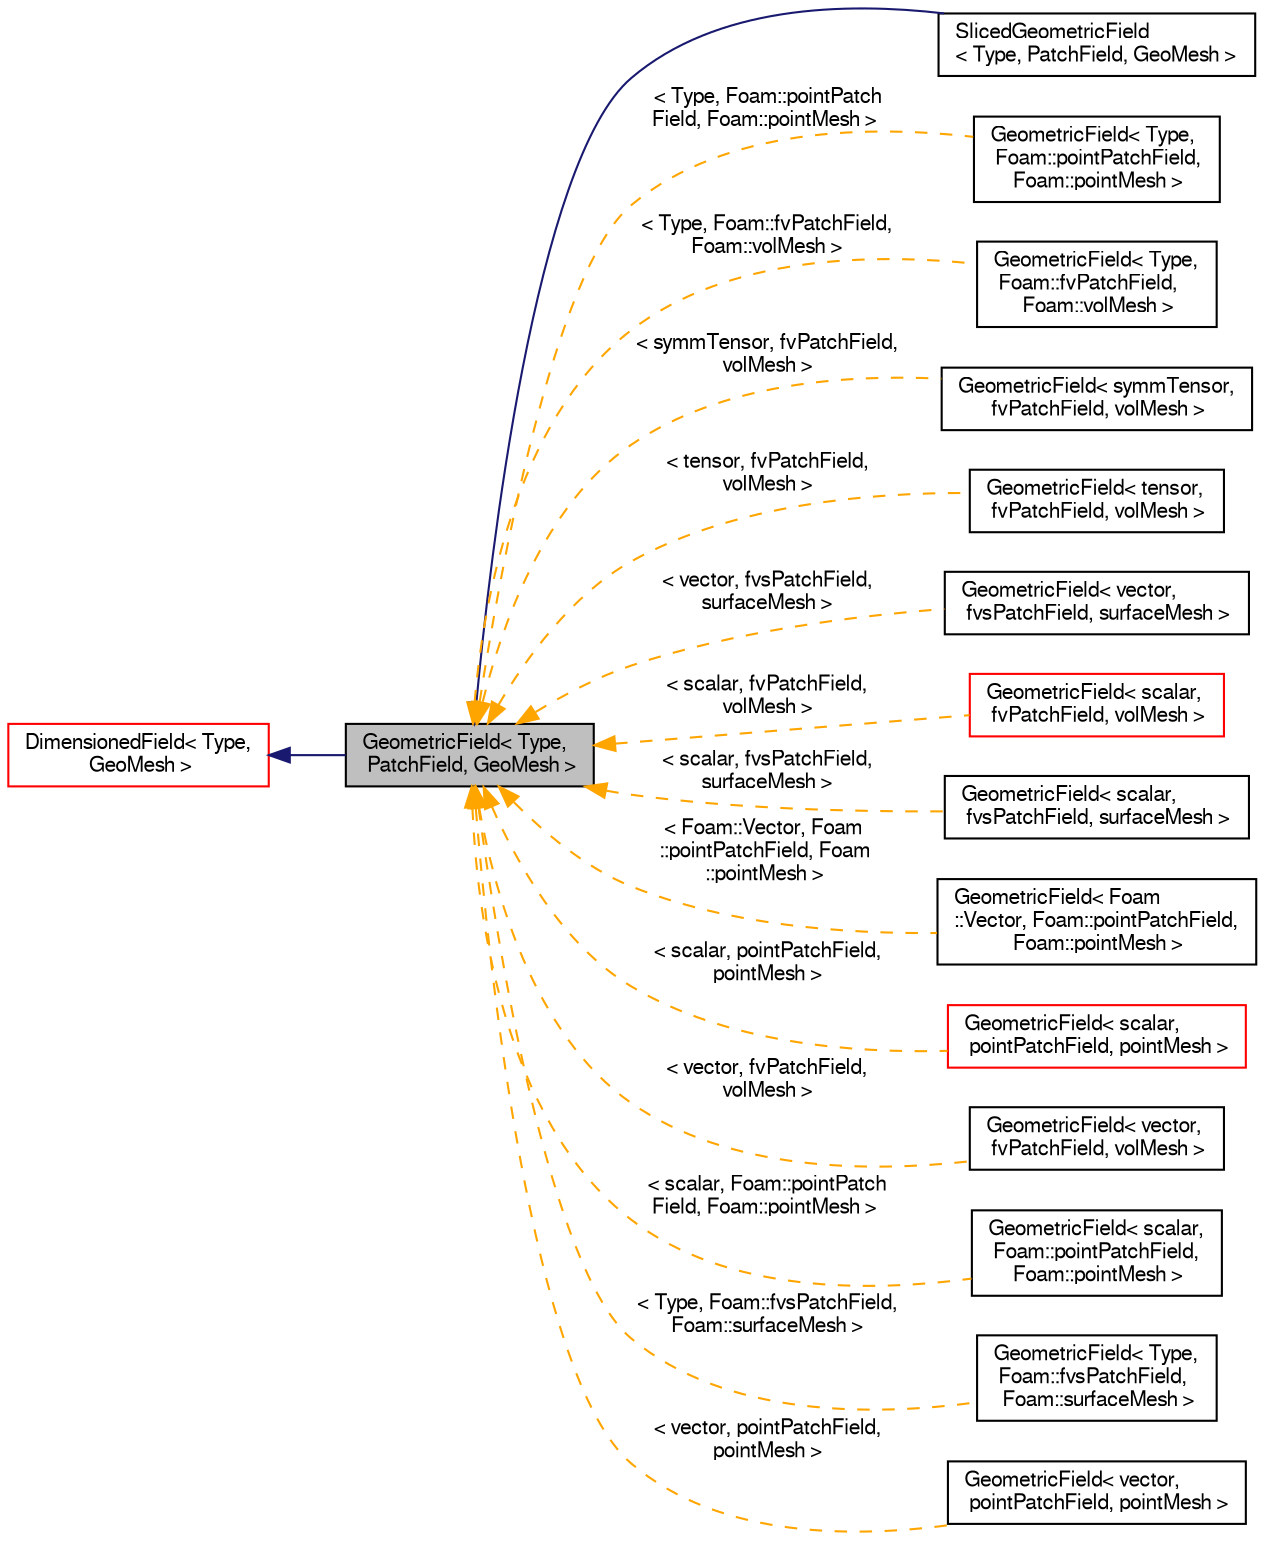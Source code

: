 digraph "GeometricField&lt; Type, PatchField, GeoMesh &gt;"
{
  bgcolor="transparent";
  edge [fontname="FreeSans",fontsize="10",labelfontname="FreeSans",labelfontsize="10"];
  node [fontname="FreeSans",fontsize="10",shape=record];
  rankdir="LR";
  Node1 [label="GeometricField\< Type,\l PatchField, GeoMesh \>",height=0.2,width=0.4,color="black", fillcolor="grey75", style="filled" fontcolor="black"];
  Node2 -> Node1 [dir="back",color="midnightblue",fontsize="10",style="solid",fontname="FreeSans"];
  Node2 [label="DimensionedField\< Type,\l GeoMesh \>",height=0.2,width=0.4,color="red",URL="$a00511.html",tooltip="Field with dimensions and associated with geometry type GeoMesh which is used to size the field and a..."];
  Node1 -> Node3 [dir="back",color="midnightblue",fontsize="10",style="solid",fontname="FreeSans"];
  Node3 [label="SlicedGeometricField\l\< Type, PatchField, GeoMesh \>",height=0.2,width=0.4,color="black",URL="$a02270.html",tooltip="Specialization of GeometricField which holds slices of given complete fields in a form that they act ..."];
  Node1 -> Node4 [dir="back",color="orange",fontsize="10",style="dashed",label=" \< Type, Foam::pointPatch\lField, Foam::pointMesh \>" ,fontname="FreeSans"];
  Node4 [label="GeometricField\< Type,\l Foam::pointPatchField,\l Foam::pointMesh \>",height=0.2,width=0.4,color="black",URL="$a00896.html"];
  Node1 -> Node5 [dir="back",color="orange",fontsize="10",style="dashed",label=" \< Type, Foam::fvPatchField,\l Foam::volMesh \>" ,fontname="FreeSans"];
  Node5 [label="GeometricField\< Type,\l Foam::fvPatchField,\l Foam::volMesh \>",height=0.2,width=0.4,color="black",URL="$a00896.html"];
  Node1 -> Node6 [dir="back",color="orange",fontsize="10",style="dashed",label=" \< symmTensor, fvPatchField,\l volMesh \>" ,fontname="FreeSans"];
  Node6 [label="GeometricField\< symmTensor,\l fvPatchField, volMesh \>",height=0.2,width=0.4,color="black",URL="$a00896.html"];
  Node1 -> Node7 [dir="back",color="orange",fontsize="10",style="dashed",label=" \< tensor, fvPatchField,\l volMesh \>" ,fontname="FreeSans"];
  Node7 [label="GeometricField\< tensor,\l fvPatchField, volMesh \>",height=0.2,width=0.4,color="black",URL="$a00896.html"];
  Node1 -> Node8 [dir="back",color="orange",fontsize="10",style="dashed",label=" \< vector, fvsPatchField,\l surfaceMesh \>" ,fontname="FreeSans"];
  Node8 [label="GeometricField\< vector,\l fvsPatchField, surfaceMesh \>",height=0.2,width=0.4,color="black",URL="$a00896.html"];
  Node1 -> Node9 [dir="back",color="orange",fontsize="10",style="dashed",label=" \< scalar, fvPatchField,\l volMesh \>" ,fontname="FreeSans"];
  Node9 [label="GeometricField\< scalar,\l fvPatchField, volMesh \>",height=0.2,width=0.4,color="red",URL="$a00896.html"];
  Node1 -> Node10 [dir="back",color="orange",fontsize="10",style="dashed",label=" \< scalar, fvsPatchField,\l surfaceMesh \>" ,fontname="FreeSans"];
  Node10 [label="GeometricField\< scalar,\l fvsPatchField, surfaceMesh \>",height=0.2,width=0.4,color="black",URL="$a00896.html"];
  Node1 -> Node11 [dir="back",color="orange",fontsize="10",style="dashed",label=" \< Foam::Vector, Foam\l::pointPatchField, Foam\l::pointMesh \>" ,fontname="FreeSans"];
  Node11 [label="GeometricField\< Foam\l::Vector, Foam::pointPatchField,\l Foam::pointMesh \>",height=0.2,width=0.4,color="black",URL="$a00896.html"];
  Node1 -> Node12 [dir="back",color="orange",fontsize="10",style="dashed",label=" \< scalar, pointPatchField,\l pointMesh \>" ,fontname="FreeSans"];
  Node12 [label="GeometricField\< scalar,\l pointPatchField, pointMesh \>",height=0.2,width=0.4,color="red",URL="$a00896.html"];
  Node1 -> Node13 [dir="back",color="orange",fontsize="10",style="dashed",label=" \< vector, fvPatchField,\l volMesh \>" ,fontname="FreeSans"];
  Node13 [label="GeometricField\< vector,\l fvPatchField, volMesh \>",height=0.2,width=0.4,color="black",URL="$a00896.html"];
  Node1 -> Node14 [dir="back",color="orange",fontsize="10",style="dashed",label=" \< scalar, Foam::pointPatch\lField, Foam::pointMesh \>" ,fontname="FreeSans"];
  Node14 [label="GeometricField\< scalar,\l Foam::pointPatchField,\l Foam::pointMesh \>",height=0.2,width=0.4,color="black",URL="$a00896.html"];
  Node1 -> Node15 [dir="back",color="orange",fontsize="10",style="dashed",label=" \< Type, Foam::fvsPatchField,\l Foam::surfaceMesh \>" ,fontname="FreeSans"];
  Node15 [label="GeometricField\< Type,\l Foam::fvsPatchField,\l Foam::surfaceMesh \>",height=0.2,width=0.4,color="black",URL="$a00896.html"];
  Node1 -> Node16 [dir="back",color="orange",fontsize="10",style="dashed",label=" \< vector, pointPatchField,\l pointMesh \>" ,fontname="FreeSans"];
  Node16 [label="GeometricField\< vector,\l pointPatchField, pointMesh \>",height=0.2,width=0.4,color="black",URL="$a00896.html"];
}
